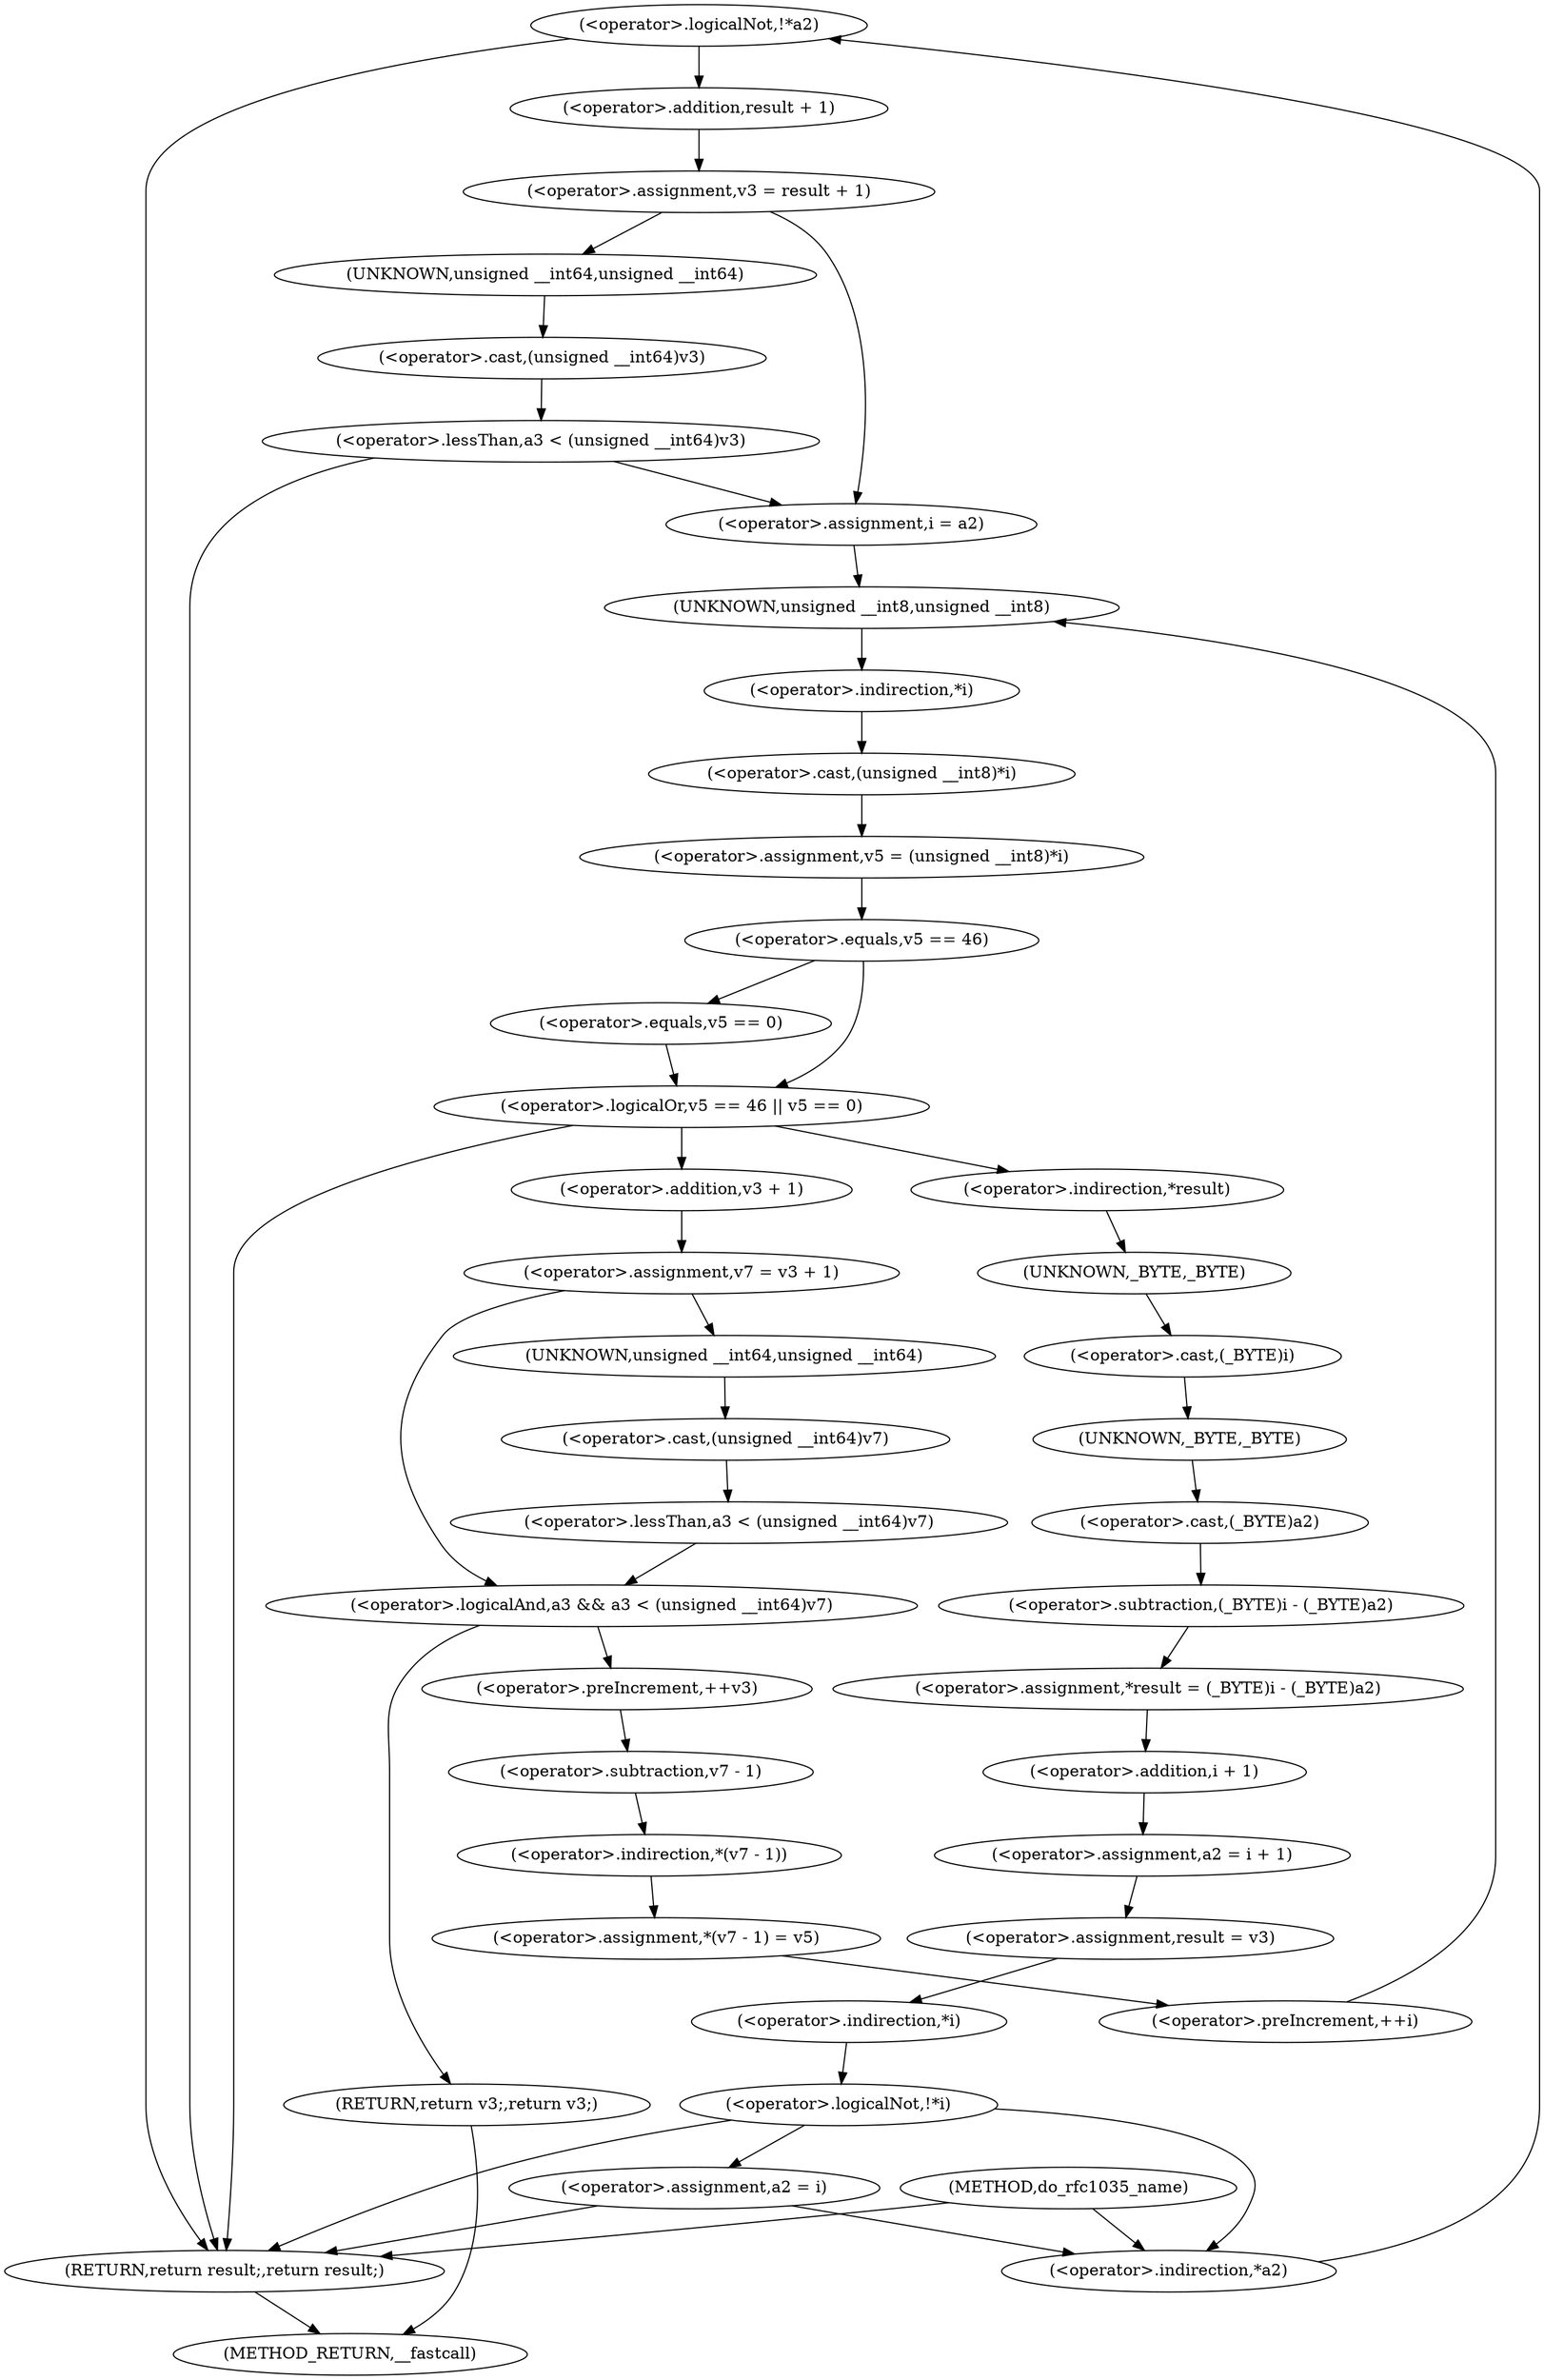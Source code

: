 digraph do_rfc1035_name {  
"1000118" [label = "(<operator>.logicalNot,!*a2)" ]
"1000119" [label = "(<operator>.indirection,*a2)" ]
"1000122" [label = "(<operator>.assignment,v3 = result + 1)" ]
"1000124" [label = "(<operator>.addition,result + 1)" ]
"1000131" [label = "(<operator>.lessThan,a3 < (unsigned __int64)v3)" ]
"1000133" [label = "(<operator>.cast,(unsigned __int64)v3)" ]
"1000134" [label = "(UNKNOWN,unsigned __int64,unsigned __int64)" ]
"1000138" [label = "(<operator>.assignment,i = a2)" ]
"1000141" [label = "(<operator>.preIncrement,++i)" ]
"1000144" [label = "(<operator>.assignment,v5 = (unsigned __int8)*i)" ]
"1000146" [label = "(<operator>.cast,(unsigned __int8)*i)" ]
"1000147" [label = "(UNKNOWN,unsigned __int8,unsigned __int8)" ]
"1000148" [label = "(<operator>.indirection,*i)" ]
"1000151" [label = "(<operator>.logicalOr,v5 == 46 || v5 == 0)" ]
"1000152" [label = "(<operator>.equals,v5 == 46)" ]
"1000155" [label = "(<operator>.equals,v5 == 0)" ]
"1000159" [label = "(<operator>.assignment,v7 = v3 + 1)" ]
"1000161" [label = "(<operator>.addition,v3 + 1)" ]
"1000165" [label = "(<operator>.logicalAnd,a3 && a3 < (unsigned __int64)v7)" ]
"1000167" [label = "(<operator>.lessThan,a3 < (unsigned __int64)v7)" ]
"1000169" [label = "(<operator>.cast,(unsigned __int64)v7)" ]
"1000170" [label = "(UNKNOWN,unsigned __int64,unsigned __int64)" ]
"1000172" [label = "(RETURN,return v3;,return v3;)" ]
"1000174" [label = "(<operator>.preIncrement,++v3)" ]
"1000176" [label = "(<operator>.assignment,*(v7 - 1) = v5)" ]
"1000177" [label = "(<operator>.indirection,*(v7 - 1))" ]
"1000178" [label = "(<operator>.subtraction,v7 - 1)" ]
"1000182" [label = "(<operator>.assignment,*result = (_BYTE)i - (_BYTE)a2)" ]
"1000183" [label = "(<operator>.indirection,*result)" ]
"1000185" [label = "(<operator>.subtraction,(_BYTE)i - (_BYTE)a2)" ]
"1000186" [label = "(<operator>.cast,(_BYTE)i)" ]
"1000187" [label = "(UNKNOWN,_BYTE,_BYTE)" ]
"1000189" [label = "(<operator>.cast,(_BYTE)a2)" ]
"1000190" [label = "(UNKNOWN,_BYTE,_BYTE)" ]
"1000192" [label = "(<operator>.assignment,a2 = i + 1)" ]
"1000194" [label = "(<operator>.addition,i + 1)" ]
"1000197" [label = "(<operator>.assignment,result = v3)" ]
"1000201" [label = "(<operator>.logicalNot,!*i)" ]
"1000202" [label = "(<operator>.indirection,*i)" ]
"1000204" [label = "(<operator>.assignment,a2 = i)" ]
"1000207" [label = "(RETURN,return result;,return result;)" ]
"1000105" [label = "(METHOD,do_rfc1035_name)" ]
"1000209" [label = "(METHOD_RETURN,__fastcall)" ]
  "1000118" -> "1000207" 
  "1000118" -> "1000124" 
  "1000119" -> "1000118" 
  "1000122" -> "1000134" 
  "1000122" -> "1000138" 
  "1000124" -> "1000122" 
  "1000131" -> "1000207" 
  "1000131" -> "1000138" 
  "1000133" -> "1000131" 
  "1000134" -> "1000133" 
  "1000138" -> "1000147" 
  "1000141" -> "1000147" 
  "1000144" -> "1000152" 
  "1000146" -> "1000144" 
  "1000147" -> "1000148" 
  "1000148" -> "1000146" 
  "1000151" -> "1000183" 
  "1000151" -> "1000207" 
  "1000151" -> "1000161" 
  "1000152" -> "1000151" 
  "1000152" -> "1000155" 
  "1000155" -> "1000151" 
  "1000159" -> "1000165" 
  "1000159" -> "1000170" 
  "1000161" -> "1000159" 
  "1000165" -> "1000172" 
  "1000165" -> "1000174" 
  "1000167" -> "1000165" 
  "1000169" -> "1000167" 
  "1000170" -> "1000169" 
  "1000172" -> "1000209" 
  "1000174" -> "1000178" 
  "1000176" -> "1000141" 
  "1000177" -> "1000176" 
  "1000178" -> "1000177" 
  "1000182" -> "1000194" 
  "1000183" -> "1000187" 
  "1000185" -> "1000182" 
  "1000186" -> "1000190" 
  "1000187" -> "1000186" 
  "1000189" -> "1000185" 
  "1000190" -> "1000189" 
  "1000192" -> "1000197" 
  "1000194" -> "1000192" 
  "1000197" -> "1000202" 
  "1000201" -> "1000119" 
  "1000201" -> "1000207" 
  "1000201" -> "1000204" 
  "1000202" -> "1000201" 
  "1000204" -> "1000119" 
  "1000204" -> "1000207" 
  "1000207" -> "1000209" 
  "1000105" -> "1000119" 
  "1000105" -> "1000207" 
}
